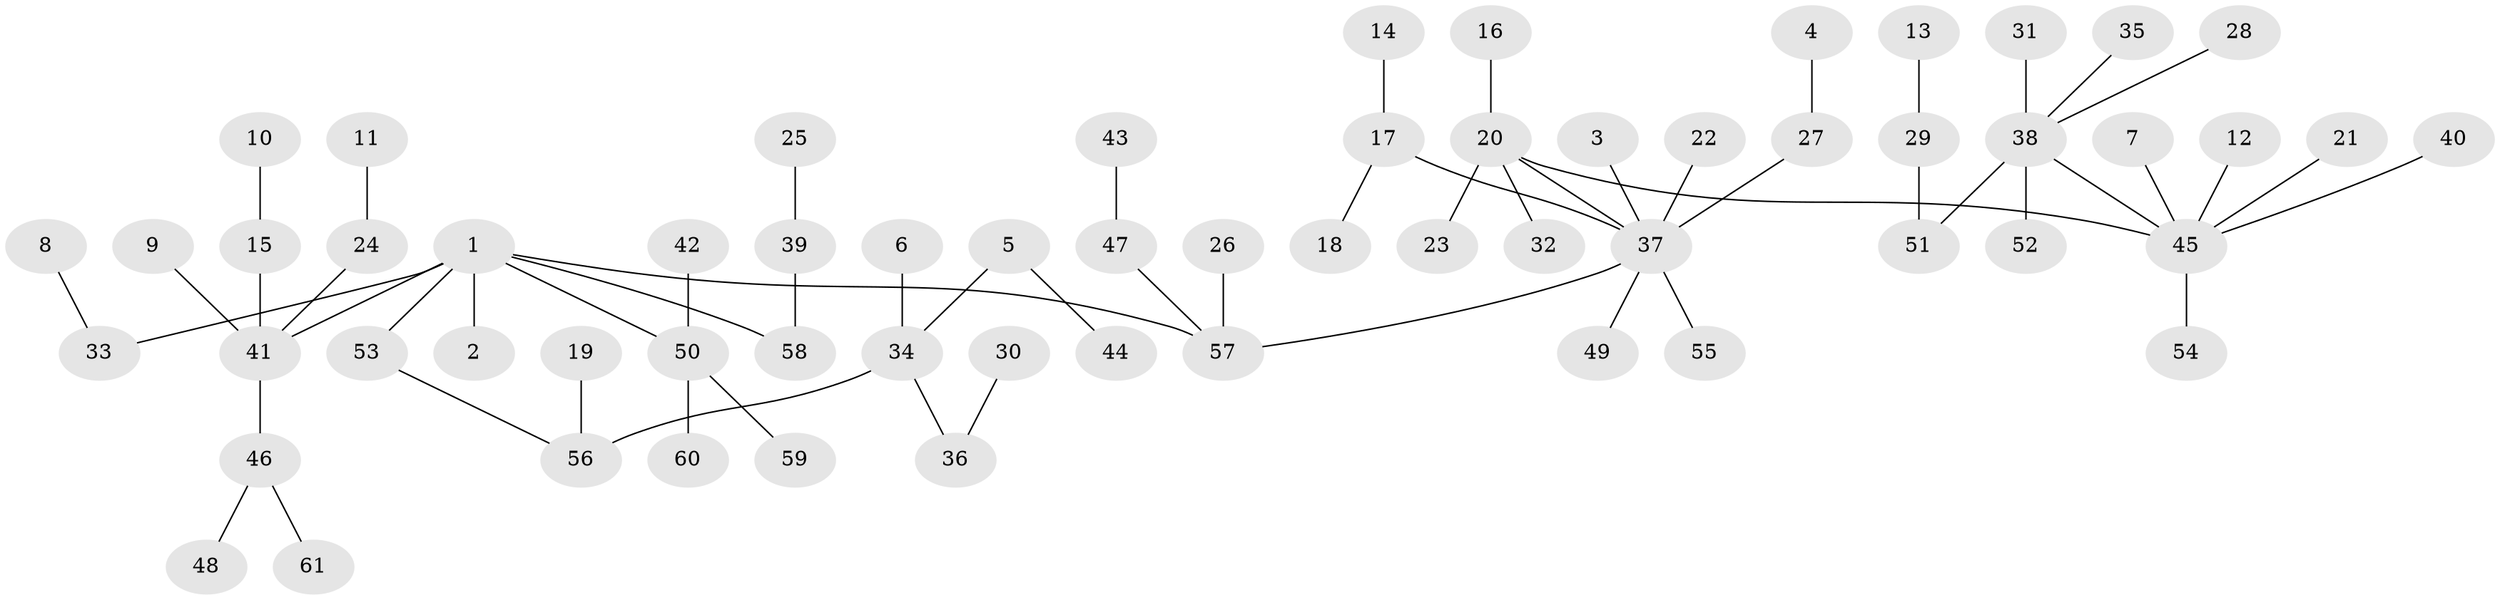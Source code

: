// original degree distribution, {4: 0.04918032786885246, 3: 0.13114754098360656, 2: 0.20491803278688525, 6: 0.02459016393442623, 5: 0.02459016393442623, 1: 0.5409836065573771, 7: 0.02459016393442623}
// Generated by graph-tools (version 1.1) at 2025/26/03/09/25 03:26:32]
// undirected, 61 vertices, 60 edges
graph export_dot {
graph [start="1"]
  node [color=gray90,style=filled];
  1;
  2;
  3;
  4;
  5;
  6;
  7;
  8;
  9;
  10;
  11;
  12;
  13;
  14;
  15;
  16;
  17;
  18;
  19;
  20;
  21;
  22;
  23;
  24;
  25;
  26;
  27;
  28;
  29;
  30;
  31;
  32;
  33;
  34;
  35;
  36;
  37;
  38;
  39;
  40;
  41;
  42;
  43;
  44;
  45;
  46;
  47;
  48;
  49;
  50;
  51;
  52;
  53;
  54;
  55;
  56;
  57;
  58;
  59;
  60;
  61;
  1 -- 2 [weight=1.0];
  1 -- 33 [weight=1.0];
  1 -- 41 [weight=1.0];
  1 -- 50 [weight=1.0];
  1 -- 53 [weight=1.0];
  1 -- 57 [weight=1.0];
  1 -- 58 [weight=1.0];
  3 -- 37 [weight=1.0];
  4 -- 27 [weight=1.0];
  5 -- 34 [weight=1.0];
  5 -- 44 [weight=1.0];
  6 -- 34 [weight=1.0];
  7 -- 45 [weight=1.0];
  8 -- 33 [weight=1.0];
  9 -- 41 [weight=1.0];
  10 -- 15 [weight=1.0];
  11 -- 24 [weight=1.0];
  12 -- 45 [weight=1.0];
  13 -- 29 [weight=1.0];
  14 -- 17 [weight=1.0];
  15 -- 41 [weight=1.0];
  16 -- 20 [weight=1.0];
  17 -- 18 [weight=1.0];
  17 -- 37 [weight=1.0];
  19 -- 56 [weight=1.0];
  20 -- 23 [weight=1.0];
  20 -- 32 [weight=1.0];
  20 -- 37 [weight=1.0];
  20 -- 45 [weight=1.0];
  21 -- 45 [weight=1.0];
  22 -- 37 [weight=1.0];
  24 -- 41 [weight=1.0];
  25 -- 39 [weight=1.0];
  26 -- 57 [weight=1.0];
  27 -- 37 [weight=1.0];
  28 -- 38 [weight=1.0];
  29 -- 51 [weight=1.0];
  30 -- 36 [weight=1.0];
  31 -- 38 [weight=1.0];
  34 -- 36 [weight=1.0];
  34 -- 56 [weight=1.0];
  35 -- 38 [weight=1.0];
  37 -- 49 [weight=1.0];
  37 -- 55 [weight=1.0];
  37 -- 57 [weight=1.0];
  38 -- 45 [weight=1.0];
  38 -- 51 [weight=1.0];
  38 -- 52 [weight=1.0];
  39 -- 58 [weight=1.0];
  40 -- 45 [weight=1.0];
  41 -- 46 [weight=1.0];
  42 -- 50 [weight=1.0];
  43 -- 47 [weight=1.0];
  45 -- 54 [weight=1.0];
  46 -- 48 [weight=1.0];
  46 -- 61 [weight=1.0];
  47 -- 57 [weight=1.0];
  50 -- 59 [weight=1.0];
  50 -- 60 [weight=1.0];
  53 -- 56 [weight=1.0];
}
